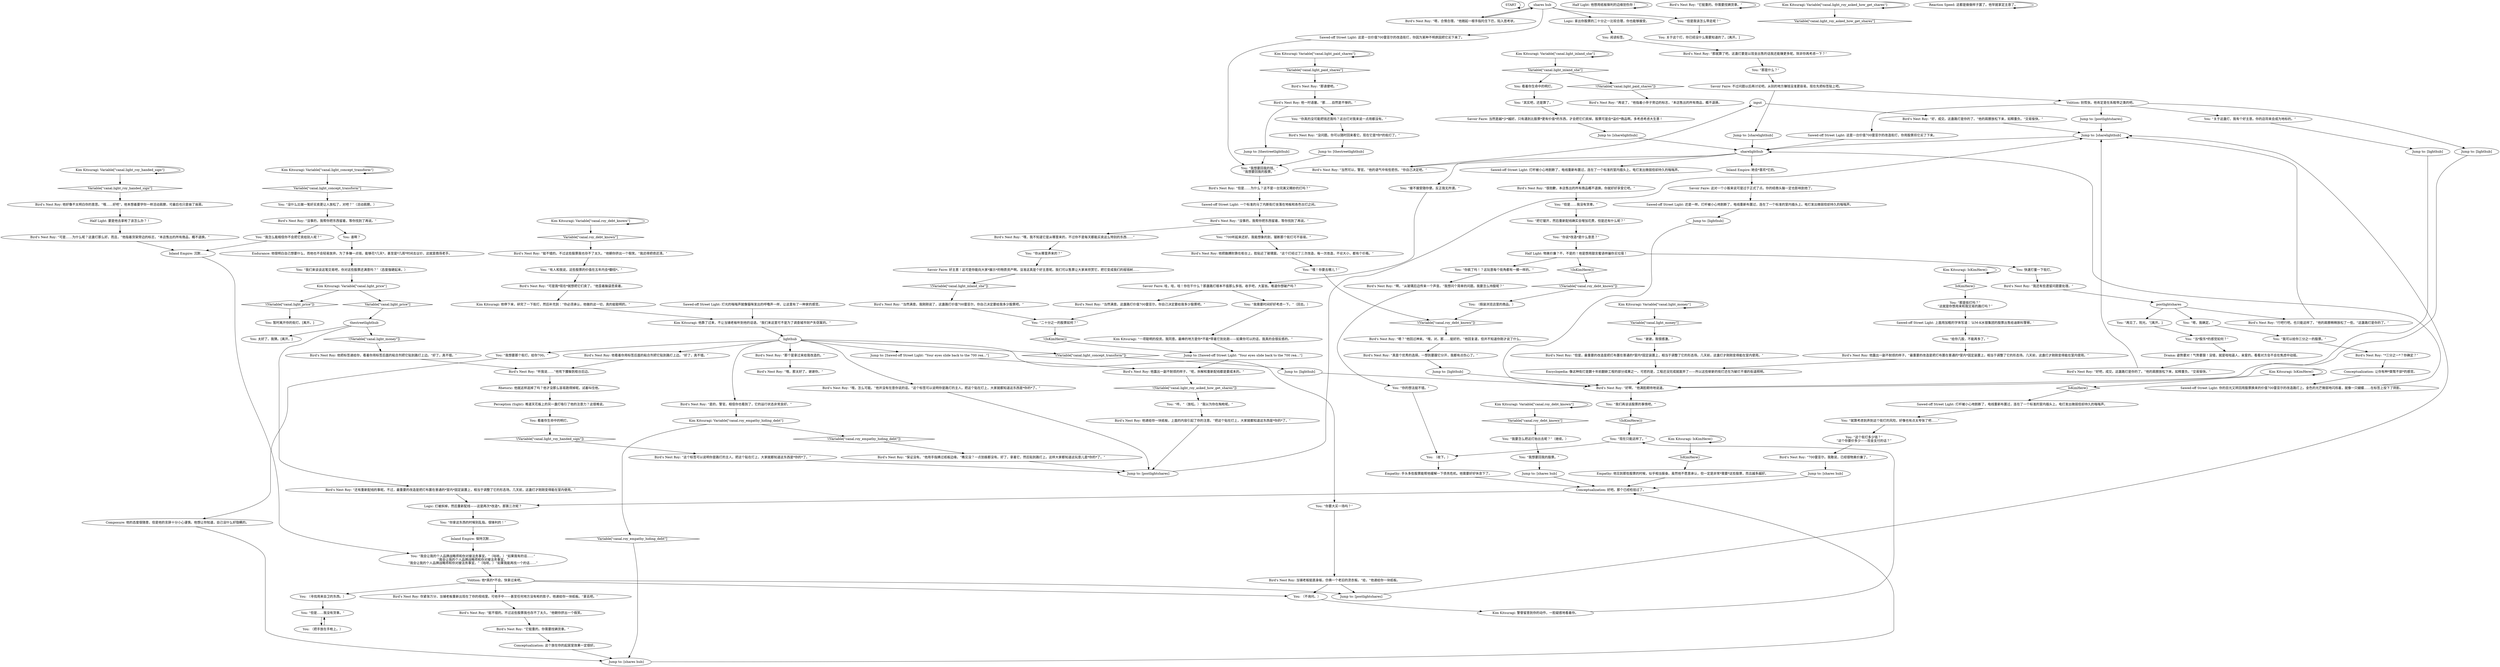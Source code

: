 # PAWNSHOP / SAWED-OFF STREET LIGHT
# You look at and ask Roy about a street light.
# ==================================================
digraph G {
	  0 [label="START"];
	  1 [label="input"];
	  2 [label="Jump to: [lighthub]"];
	  3 [label="Bird's Nest Roy: “嗯？”他回过神来。“哦，对。那……挺好的，”他回复道，但并不知道你刚才说了什么。"];
	  4 [label="Empathy: 他见到那些股票的时候，似乎相当振奋。虽然他不愿意承认，但一定是非常*需要*这些股票，而且越多越好。"];
	  5 [label="Kim Kitsuragi: 警督留意到你的动作，一脸疑惑地看着你。"];
	  6 [label="Inland Empire: 保持沉默……"];
	  7 [label="Bird's Nest Roy: “保证没有。”他用手指拂过纸板边缘。“瞧见没？一点划痕都没有。好了，拿着它，然后贴到路灯上。这样大家都知道这玩意儿是*你的*了。”"];
	  8 [label="Composure: 他的态度很随意，但是他的言辞十分小心谨慎。他想让你知道，自己没什么好隐瞒的。"];
	  9 [label="Bird's Nest Roy: “真是个优秀的选择。一想到要跟它分开，我都有点伤心了。”"];
	  10 [label="Jump to: [Sawed-off Street Light: \"Your eyes slide back to the 700 reá...\"]"];
	  11 [label="You: 暂时离开你的街灯。[离开。]"];
	  12 [label="Bird's Nest Roy: “当然满意。这盏路灯价值700雷亚尔。你自己决定要给我多少股票吧。”"];
	  13 [label="You: “其实吧，还是算了。”"];
	  14 [label="Sawed-off Street Light: 灯杆被小心地割断了，电线重新布置过，连在了一个标准的室内插头上。电灯发出微弱但却持久的嗡嗡声。"];
	  15 [label="You: “关于这盏灯，我有个好主意。你的店将来会成为地标的。”"];
	  16 [label="You: （假装浏览店里的商品。）"];
	  17 [label="Bird's Nest Roy: “挺不错的。不过这些股票我也存不了太久。”他朝你挤出一个假笑。"];
	  18 [label="Half Light: 他想用纸板锋利的边缘划伤你！"];
	  19 [label="Volition: 他*真的*不会。快拿过来吧。"];
	  20 [label="Bird's Nest Roy: “哦，那太好了。谢谢你。”"];
	  21 [label="Kim Kitsuragi: IsKimHere()"];
	  22 [label="IsKimHere()", shape=diamond];
	  23 [label="!(IsKimHere())", shape=diamond];
	  24 [label="You: “就算考虑到弄到这个街灯的风险，好像也有点太夸张了吧……”"];
	  25 [label="Conceptualization: 这个放在你的起居室效果一定很好。"];
	  26 [label="You: “但是……我没有货車。”"];
	  27 [label="Kim Kitsuragi: IsKimHere()"];
	  28 [label="IsKimHere()", shape=diamond];
	  29 [label="!(IsKimHere())", shape=diamond];
	  30 [label="Bird's Nest Roy: “好啊，”他满脸期待地说道。"];
	  31 [label="lighthub"];
	  32 [label="Kim Kitsuragi: 他停下来，研究了一下街灯，然后补充到：“你必须承认，他做的这一切，真的挺聪明的。”"];
	  33 [label="Perception (Sight): 难道天花板上的另一盏灯吸引了他的注意力？这很难说。"];
	  34 [label="Half Light: 要是他去拿枪了该怎么办？！"];
	  35 [label="Jump to: [postlightshares]"];
	  36 [label="You: （寻找用来自卫的东西。）"];
	  37 [label="You: “你拿这东西的时候别乱指。很锋利的！”"];
	  38 [label="Kim Kitsuragi: Variable[\"canal.light_concept_transform\"]"];
	  39 [label="Variable[\"canal.light_concept_transform\"]", shape=diamond];
	  40 [label="!(Variable[\"canal.light_concept_transform\"])", shape=diamond];
	  41 [label="You: “你从哪里弄来的？”"];
	  42 [label="Jump to: [lighthub]"];
	  43 [label="You: （把手放在手枪上。）"];
	  44 [label="Bird's Nest Roy: “没事的，我帮你把东西留着，等你找到了再说。”"];
	  45 [label="Bird's Nest Roy: 他好像不太明白你的意思。“哦……好吧”。他本想着要学你一样活动肩膀，可最后也只是耸了耸肩。"];
	  46 [label="Bird's Nest Roy: 他看着你用标签后面的粘合剂把它贴到路灯上边。“好了，真不错。”"];
	  47 [label="You: 快速打量一下街灯。"];
	  48 [label="You: “你疯了吗！？这玩意每个街角都有一模一样的。”"];
	  49 [label="You: “700听起来还好。我能想象的到，锯断那个街灯可不容易。”"];
	  50 [label="You: “谢谢，我很感激。”"];
	  51 [label="Sawed-off Street Light: 这是一台价值700雷亚尔的改造街灯，你因为某种不明原因把它买下来了。"];
	  52 [label="You: “我可以给你三分之一的股票。”"];
	  53 [label="Bird's Nest Roy: “好，成交。这盏路灯是你的了。”他的肩膀放松下来，如释重负。“交易愉快。”"];
	  54 [label="Kim Kitsuragi: Variable[\"canal.light_paid_shares\"]"];
	  55 [label="Variable[\"canal.light_paid_shares\"]", shape=diamond];
	  56 [label="!(Variable[\"canal.light_paid_shares\"])", shape=diamond];
	  57 [label="You: 谁啊？"];
	  58 [label="You: “我怎么能相信你不会把它卖给别人呢？”"];
	  59 [label="You: “我想要回我的股票。”"];
	  60 [label="Bird's Nest Roy: “它挺重的。你需要找辆货車。”"];
	  61 [label="You: “你要大买一场吗？”"];
	  62 [label="You: “我们再谈谈股票的事情吧。”"];
	  63 [label="Jump to: [shares hub]"];
	  64 [label="Half Light: 物美价廉？不，不是的！他是想用甜言蜜语哄骗你买垃圾！"];
	  65 [label="Bird's Nest Roy: 他露出一副不耐烦的样子。“呃，拆解和重新配线都是要成本的。”"];
	  66 [label="Sawed-off Street Light: 你的目光又转回用股票换来的价值700雷亚尔的改造路灯上。金色的光芒微弱地闪烁着，就像一只蝴蝶……在标签上投下了阴影。"];
	  67 [label="Jump to: [thestreetlighthub]"];
	  68 [label="You: “接不接受随你便。反正我无所谓。”"];
	  69 [label="You: 阅读标签。"];
	  70 [label="Kim Kitsuragi: Variable[\"canal.roy_debt_known\"]"];
	  71 [label="Variable[\"canal.roy_debt_known\"]", shape=diamond];
	  72 [label="!(Variable[\"canal.roy_debt_known\"])", shape=diamond];
	  73 [label="Bird's Nest Roy: 当铺老板挺直身板，仿佛一个老旧的烫衣板。“给，”他递给你一块纸板。"];
	  74 [label="Bird's Nest Roy: “我还有些遗留问题要处理。”"];
	  75 [label="Sawed-off Street Light: 灯杆被小心地割断了，电线重新布置过，连在了一个标准的室内插头上。电灯发出微弱但却持久的嗡嗡声。"];
	  76 [label="Kim Kitsuragi: 他靠了过来，不让当铺老板听到他的话语。“我们来这里可不是为了调查城市财产失窃案的。”"];
	  77 [label="Jump to: [lighthub]"];
	  78 [label="You: “你说*改造*是什么意思？”"];
	  79 [label="Bird's Nest Roy: 他露出一副不耐烦的样子。“最重要的改造是把灯布置在普通的*室内*固定装置上，相当于调整了它的形态场。几天前，这盏灯才刚刚变得能在室内使用。”"];
	  80 [label="Bird's Nest Roy: 他一时语塞。“那……自然是不够的。”"];
	  81 [label="Jump to: [shares hub]"];
	  82 [label="Bird's Nest Roy: “可是……为什么呢？这盏灯那么好。而且，”他指着货架旁边的标志，“本店售出的所有商品，概不退换。”"];
	  83 [label="Volition: 别慌张。他肯定是在系鞋带之类的吧。"];
	  84 [label="You: “你的想法挺不错。”"];
	  85 [label="You: “我会让我的个人品牌战略师和你对接法务事宜。”（咕哝。）“如果我有的话……”\n“我会让我的个人品牌战略师和你对接法务事宜。”\n“我会让我的个人品牌战略师和你对接法务事宜。”（咕哝。）“如果我能再找一个的话……”"];
	  86 [label="Jump to: [Sawed-off Street Light: \"Your eyes slide back to the 700 reá...\"]"];
	  87 [label="You: “我们来谈谈这笔交易吧，你对这些股票还满意吗？”（态度强硬起来。）"];
	  88 [label="Logic: 拿出你股票的二十分之一比较合理，你也能够接受。"];
	  89 [label="You: “二十分之一的股票如何？”"];
	  90 [label="Savoir Faire: 当然是越*少*越好。只有遇到比股票*更有价值*的东西，才会把它们卖掉。股票可是会*溢价*商品啊。多考虑考虑大生意！"];
	  91 [label="Bird's Nest Roy: “那请便吧。”"];
	  92 [label="Sawed-off Street Light: 这是一台价值700雷亚尔的改造街灯，你用股票将它买了下来。"];
	  93 [label="You: “喂！你要去哪儿？”"];
	  94 [label="Logic: 灯被拆掉，然后重新配线——这是两次*改造*。那第三次呢？"];
	  95 [label="Jump to: [lighthub]"];
	  96 [label="Conceptualization: 让你有种*桀骜不驯*的感觉。"];
	  97 [label="Savoir Faire: 哇，哇，哇！你在干什么？那盏路灯根本不值那么多钱。收手吧，大富翁。难道你想破产吗？"];
	  98 [label="Bird's Nest Roy: “那就算了吧。这盏灯要是以现金出售的话我还能赚更多呢。除非你再考虑一下？”"];
	  99 [label="Sawed-off Street Light: 上面用加粗的字体写道：‘以M-K水银集团的股票出售给迪斯科警察。’"];
	  100 [label="Bird's Nest Roy: “是的，警官。相信你也看到了，它的运行状态非常良好。”"];
	  101 [label="You: 关于这个灯，你已经没什么需要知道的了。[离开。]"];
	  102 [label="Bird's Nest Roy: “它挺重的。你需要找辆货車。”"];
	  103 [label="You: “但是……我没有货車。”"];
	  104 [label="Jump to: [thestreetlighthub]"];
	  105 [label="Kim Kitsuragi: IsKimHere()"];
	  106 [label="IsKimHere()", shape=diamond];
	  107 [label="!(IsKimHere())", shape=diamond];
	  108 [label="Bird's Nest Roy: “嗯，合情合理。”他翘起一根手指托住下巴，陷入思考状。"];
	  109 [label="You: “给你几股，不能再多了。”"];
	  110 [label="Savoir Faire: 这对一个小贩来说可是过于正式了点。你的经商头脑一定也影响到他了。"];
	  111 [label="Kim Kitsuragi: Variable[\"canal.light_inland_she\"]"];
	  112 [label="Variable[\"canal.light_inland_she\"]", shape=diamond];
	  113 [label="!(Variable[\"canal.light_inland_she\"])", shape=diamond];
	  114 [label="Savoir Faire: 不过问题以后再讨论吧。从别的地方赚钱没准更容易。现在先把标签贴上吧。"];
	  115 [label="Bird's Nest Roy: “这个标签可以说明你是路灯的主人。把这个贴在灯上，大家就都知道这东西是*你的*了。”"];
	  116 [label="Bird's Nest Roy: 他把标签递给你，看着你用标签后面的粘合剂把它贴到路灯上边。“好了，真不错。”"];
	  117 [label="Sawed-off Street Light: 一个标准的马丁内斯街灯坐落在地板和各色台灯之间。"];
	  118 [label="Bird's Nest Roy: “再说了，”他指着小亭子旁边的标志，“本店售出的所有商品，概不退换。"];
	  119 [label="Kim Kitsuragi: Variable[\"canal.light_money\"]"];
	  120 [label="Variable[\"canal.light_money\"]", shape=diamond];
	  121 [label="!(Variable[\"canal.light_money\"])", shape=diamond];
	  122 [label="You: “你真的没可能把钱还我吗？这台灯对我来说一点用都没有。”"];
	  123 [label="You: “有人和我说，这些股票的价值在五年内会*翻倍*。”"];
	  124 [label="Jump to: [postlightshares]"];
	  125 [label="You: “那是什么？”"];
	  126 [label="Jump to: [shares hub]"];
	  127 [label="Jump to: [lighthub]"];
	  128 [label="You: “但是我该怎么带走呢？”"];
	  129 [label="You: “我需要时间好好考虑一下。”（回去。）"];
	  130 [label="You: “嗯，我确定。”"];
	  131 [label="You: “我要怎么把这灯抬出去呢？”（继续。）"];
	  132 [label="Empathy: 手头多些股票能帮他缓解一下债务危机。他需要好好休息下了。"];
	  133 [label="Bird's Nest Roy: 他递给你一块纸板，上面的内容引起了你的注意。“把这个贴在灯上，大家就都知道这东西是*你的*了。”"];
	  134 [label="Bird's Nest Roy: “哦，怎么可能。”他并没有在意你说的话。“这个标签可以说明你是路灯的主人。把这个贴在灯上，大家就都知道这东西是*你的*了。”"];
	  135 [label="You: “那是街灯吗？”\n“这就是你想用来和我交易的路灯吗？”"];
	  136 [label="Kim Kitsuragi: “一项聪明的投资。我同意。最棒的地方是你*不能*带着它到处跑——如果你可以的话，我真的会很反感的。”"];
	  137 [label="Bird's Nest Roy: “当然可以，警官。”他的语气中有些悲伤。“你自己决定吧。”"];
	  138 [label="You: 看着你生命中的明灯。"];
	  139 [label="You: （不询问。）"];
	  140 [label="You: （收下。）"];
	  141 [label="Kim Kitsuragi: Variable[\"canal.light_roy_handed_sign\"]"];
	  142 [label="Variable[\"canal.light_roy_handed_sign\"]", shape=diamond];
	  143 [label="!(Variable[\"canal.light_roy_handed_sign\"])", shape=diamond];
	  144 [label="Sawed-off Street Light: 还是一样。灯杆被小心地割断了，电线重新布置过，连在了一个标准的室内插头上。电灯发出微弱但却持久的嗡嗡声。"];
	  145 [label="Jump to: [sharelighthub]"];
	  146 [label="Endurance: 他很明白自己想要什么，而他也不会轻易放弃。为了多赚一点钱，能够花*几天*，甚至是*几周*时间去议价，这就是商场老手。"];
	  147 [label="Inland Empire: 沉默……"];
	  148 [label="Bird's Nest Roy: “听我说……”他弯下腰躲到柜台后边。"];
	  149 [label="Jump to: [sharelighthub]"];
	  150 [label="You: “现在只能这样了。”"];
	  151 [label="Bird's Nest Roy: 你紧张万分，当铺老板重新出现在了你的视线里。可他手中——甚至任何地方没有枪的影子。他递给你一块纸板。“拿去吧。”"];
	  152 [label="You: “呼。”（放松。）“我以为你在掏枪呢。”"];
	  153 [label="Bird's Nest Roy: “啊，”从玻璃后边传来一个声音。“我想问个简单的问题。我要怎么持股呢？”"];
	  154 [label="Bird's Nest Roy: 他把胳膊肘靠在柜台上，脸贴近了玻璃窗。“这个灯经过了三次改造，每一次改造，不论大小，都有个价格。”"];
	  155 [label="Bird's Nest Roy: “嘿，我不知道它是从哪里来的，不过你不是每天都能买卖这么特别的东西……”"];
	  156 [label="You: “我想要回我的钱。”\n“我想要回我的股票。”"];
	  157 [label="thestreetlighthub"];
	  158 [label="Bird's Nest Roy: “当然满意。我刚刚说了，这盏路灯价值700雷亚尔。你自己决定要给我多少股票吧。”"];
	  159 [label="Jump to: [sharelighthub]"];
	  160 [label="postlightshares"];
	  161 [label="Jump to: [postlightshares]"];
	  162 [label="Savoir Faire: 好主意！这可是你能向大家*展示*的物质资产啊。没准这真是个好主意呢。我们可以售票让大家来欣赏它，把它变成我们的摇钱树……"];
	  163 [label="Bird's Nest Roy: “那个是拿过来给我改造的。”"];
	  164 [label="You: “这个街灯多少钱？”\n“这个你要价多少——现金支付的话？”"];
	  165 [label="Bird's Nest Roy: “还有重新配线的事呢。不过，最重要的改造是把灯布置在普通的*室内*固定装置上，相当于调整了它的形态场。几天前，这盏灯才刚刚变得能在室内使用。”"];
	  166 [label="You: 太好了。我猜。[离开。]"];
	  167 [label="You: 看着你生命中的明灯。"];
	  168 [label="Bird's Nest Roy: “行吧行吧。也只能这样了。”他的肩膀稍稍放松了一些。“这盏路灯是你的了。”"];
	  169 [label="You: “当*股东*的感觉如何？”"];
	  170 [label="Kim Kitsuragi: Variable[\"canal.light_roy_asked_how_get_shares\"]"];
	  171 [label="Variable[\"canal.light_roy_asked_how_get_shares\"]", shape=diamond];
	  172 [label="!(Variable[\"canal.light_roy_asked_how_get_shares\"])", shape=diamond];
	  173 [label="Bird's Nest Roy: “但是，最重要的改造是把灯布置在普通的*室内*固定装置上，相当于调整了它的形态场。几天前，这盏灯才刚刚变得能在室内使用。”"];
	  174 [label="Bird's Nest Roy: “没问题。你可以随时回来看它。现在它是*你*的街灯了。”"];
	  175 [label="Bird's Nest Roy: “很抱歉，本店售出的所有商品概不退换。你就好好享受它吧。”"];
	  176 [label="Inland Empire: 她会*喜欢*它的。"];
	  177 [label="You: “再见了，阳光。”[离开。]"];
	  178 [label="You: “没什么比做一笔好买卖更让人放松了，对吧？”（活动肩膀。）"];
	  179 [label="You: “把它锯开，然后重新配线确实会增加花费，但是还有什么呢？”"];
	  180 [label="Bird's Nest Roy: “没事的，我帮你把东西留着，等你找到了再说。”"];
	  181 [label="Encyclopedia: 像这种街灯是数十年前翻新工程的部分成果之一。可悲的是，工程还没完成就废弃了——所以这些崭新的街灯还在为破烂不堪的街道照明。"];
	  182 [label="Conceptualization: 好吧。那个已经检验过了。"];
	  183 [label="shares hub"];
	  184 [label="Reaction Speed: 这都是做做样子罢了。他早就拿定主意了。"];
	  185 [label="Drama: 姿势要对！气势要狠！没错，就是咄咄逼人，亲爱的。看看对方会不会在焦虑中动摇。"];
	  186 [label="Kim Kitsuragi: Variable[\"canal.roy_debt_known\"]"];
	  187 [label="Variable[\"canal.roy_debt_known\"]", shape=diamond];
	  188 [label="!(Variable[\"canal.roy_debt_known\"])", shape=diamond];
	  189 [label="Sawed-off Street Light: 灯光的嗡嗡声就像猫咪发出的呼噜声一样，让这里有了一种家的感觉。"];
	  190 [label="Bird's Nest Roy: “但是……为什么？这不是一台完美又精妙的灯吗？”"];
	  191 [label="Kim Kitsuragi: Variable[\"canal.light_price\"]"];
	  192 [label="Variable[\"canal.light_price\"]", shape=diamond];
	  193 [label="!(Variable[\"canal.light_price\"])", shape=diamond];
	  194 [label="Bird's Nest Roy: “*三分之一*？你确定？”"];
	  195 [label="Bird's Nest Roy: “可是我*现在*就想把它们卖了。”他歪着脑袋思索着。"];
	  196 [label="sharelighthub"];
	  197 [label="Bird's Nest Roy: “好吧，成交。这盏路灯是你的了。”他的肩膀放松下来，如释重负。“交易愉快。”"];
	  198 [label="Rhetoric: 他就这样逃掉了吗？他才没那么容易跑得掉呢。试着叫住他。"];
	  199 [label="Bird's Nest Roy: “挺不错的。不过这些股票我也存不了太久。”他朝你挤出一个假笑。“我还得把债还清。”"];
	  200 [label="Kim Kitsuragi: Variable[\"canal.roy_empathy_hiding_debt\"]"];
	  201 [label="Variable[\"canal.roy_empathy_hiding_debt\"]", shape=diamond];
	  202 [label="!(Variable[\"canal.roy_empathy_hiding_debt\"])", shape=diamond];
	  203 [label="Bird's Nest Roy: “700雷亚尔。我敢说，已经很物美价廉了。”"];
	  204 [label="You: “我想要那个街灯。给你700。”"];
	  0 -> 0
	  1 -> 53
	  2 -> 30
	  3 -> 9
	  4 -> 182
	  5 -> 150
	  6 -> 85
	  7 -> 161
	  8 -> 126
	  9 -> 127
	  10 -> 65
	  12 -> 89
	  13 -> 90
	  14 -> 175
	  15 -> 2
	  16 -> 72
	  17 -> 60
	  18 -> 18
	  19 -> 124
	  19 -> 139
	  19 -> 36
	  19 -> 151
	  21 -> 21
	  21 -> 22
	  22 -> 75
	  23 -> 188
	  24 -> 164
	  25 -> 126
	  26 -> 43
	  27 -> 27
	  27 -> 28
	  28 -> 4
	  29 -> 150
	  30 -> 62
	  31 -> 163
	  31 -> 100
	  31 -> 134
	  31 -> 40
	  31 -> 204
	  31 -> 46
	  31 -> 86
	  31 -> 61
	  32 -> 76
	  33 -> 167
	  34 -> 82
	  35 -> 159
	  36 -> 26
	  37 -> 6
	  38 -> 38
	  38 -> 39
	  39 -> 178
	  40 -> 77
	  41 -> 162
	  42 -> 30
	  43 -> 26
	  44 -> 57
	  44 -> 58
	  45 -> 34
	  46 -> 148
	  47 -> 74
	  48 -> 153
	  49 -> 154
	  50 -> 173
	  51 -> 156
	  52 -> 194
	  53 -> 159
	  54 -> 54
	  54 -> 55
	  55 -> 91
	  56 -> 118
	  57 -> 146
	  58 -> 147
	  59 -> 81
	  60 -> 25
	  61 -> 73
	  62 -> 29
	  63 -> 182
	  64 -> 48
	  64 -> 23
	  64 -> 47
	  65 -> 172
	  66 -> 196
	  67 -> 156
	  68 -> 97
	  69 -> 98
	  70 -> 70
	  70 -> 71
	  71 -> 131
	  72 -> 3
	  73 -> 139
	  73 -> 124
	  74 -> 160
	  75 -> 24
	  76 -> 31
	  77 -> 30
	  78 -> 64
	  79 -> 181
	  80 -> 122
	  80 -> 67
	  81 -> 182
	  82 -> 147
	  83 -> 42
	  83 -> 35
	  83 -> 92
	  83 -> 15
	  84 -> 140
	  85 -> 19
	  86 -> 65
	  87 -> 191
	  88 -> 69
	  89 -> 107
	  90 -> 145
	  91 -> 80
	  92 -> 196
	  93 -> 72
	  94 -> 37
	  95 -> 30
	  96 -> 66
	  97 -> 129
	  97 -> 12
	  98 -> 125
	  99 -> 109
	  100 -> 200
	  102 -> 102
	  103 -> 179
	  104 -> 156
	  105 -> 105
	  105 -> 106
	  106 -> 135
	  107 -> 10
	  108 -> 183
	  109 -> 79
	  110 -> 144
	  111 -> 112
	  111 -> 111
	  112 -> 56
	  112 -> 138
	  113 -> 158
	  114 -> 83
	  114 -> 149
	  115 -> 161
	  116 -> 148
	  117 -> 180
	  119 -> 120
	  119 -> 119
	  120 -> 50
	  121 -> 116
	  122 -> 174
	  123 -> 195
	  124 -> 159
	  125 -> 114
	  126 -> 182
	  127 -> 30
	  128 -> 101
	  129 -> 136
	  130 -> 52
	  131 -> 59
	  132 -> 182
	  133 -> 161
	  134 -> 161
	  135 -> 99
	  136 -> 10
	  137 -> 1
	  138 -> 13
	  139 -> 5
	  140 -> 132
	  141 -> 141
	  141 -> 142
	  142 -> 45
	  143 -> 115
	  144 -> 95
	  145 -> 196
	  146 -> 87
	  147 -> 85
	  148 -> 198
	  149 -> 196
	  150 -> 140
	  151 -> 17
	  152 -> 133
	  153 -> 84
	  154 -> 93
	  155 -> 41
	  156 -> 190
	  157 -> 121
	  157 -> 165
	  157 -> 166
	  158 -> 89
	  159 -> 196
	  160 -> 168
	  160 -> 177
	  160 -> 130
	  161 -> 159
	  162 -> 113
	  163 -> 20
	  164 -> 203
	  165 -> 94
	  167 -> 143
	  168 -> 159
	  169 -> 185
	  170 -> 170
	  170 -> 171
	  172 -> 152
	  173 -> 181
	  174 -> 104
	  175 -> 103
	  176 -> 110
	  177 -> 169
	  178 -> 44
	  179 -> 78
	  180 -> 49
	  180 -> 155
	  181 -> 30
	  182 -> 94
	  183 -> 88
	  183 -> 51
	  183 -> 108
	  183 -> 128
	  184 -> 184
	  185 -> 197
	  186 -> 186
	  186 -> 187
	  187 -> 199
	  188 -> 16
	  189 -> 76
	  190 -> 117
	  191 -> 192
	  191 -> 193
	  192 -> 157
	  193 -> 11
	  194 -> 96
	  195 -> 32
	  196 -> 176
	  196 -> 137
	  196 -> 68
	  196 -> 14
	  197 -> 159
	  198 -> 33
	  199 -> 123
	  200 -> 201
	  200 -> 202
	  201 -> 126
	  202 -> 7
	  203 -> 63
	  204 -> 8
}

